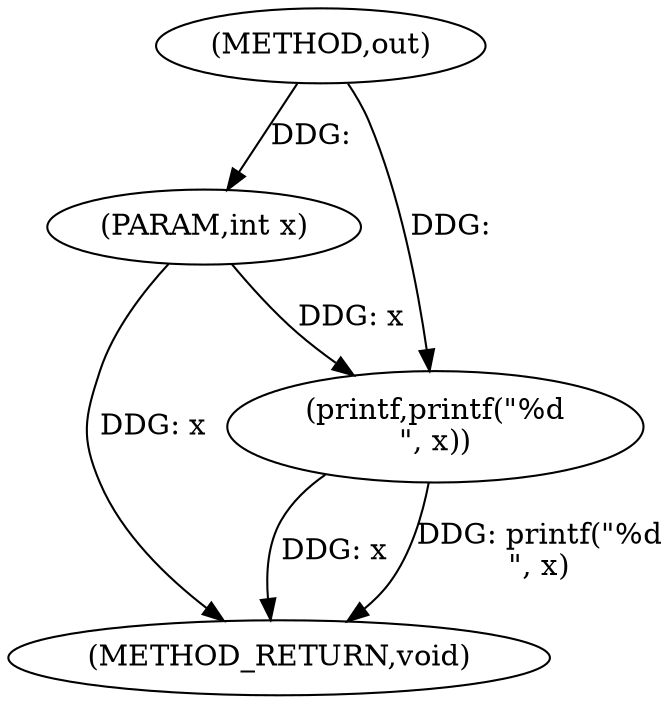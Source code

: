 digraph "out" {  
"1000204" [label = "(METHOD,out)" ]
"1000210" [label = "(METHOD_RETURN,void)" ]
"1000205" [label = "(PARAM,int x)" ]
"1000207" [label = "(printf,printf(\"%d\n\", x))" ]
  "1000205" -> "1000210"  [ label = "DDG: x"] 
  "1000207" -> "1000210"  [ label = "DDG: x"] 
  "1000207" -> "1000210"  [ label = "DDG: printf(\"%d\n\", x)"] 
  "1000204" -> "1000205"  [ label = "DDG: "] 
  "1000204" -> "1000207"  [ label = "DDG: "] 
  "1000205" -> "1000207"  [ label = "DDG: x"] 
}
